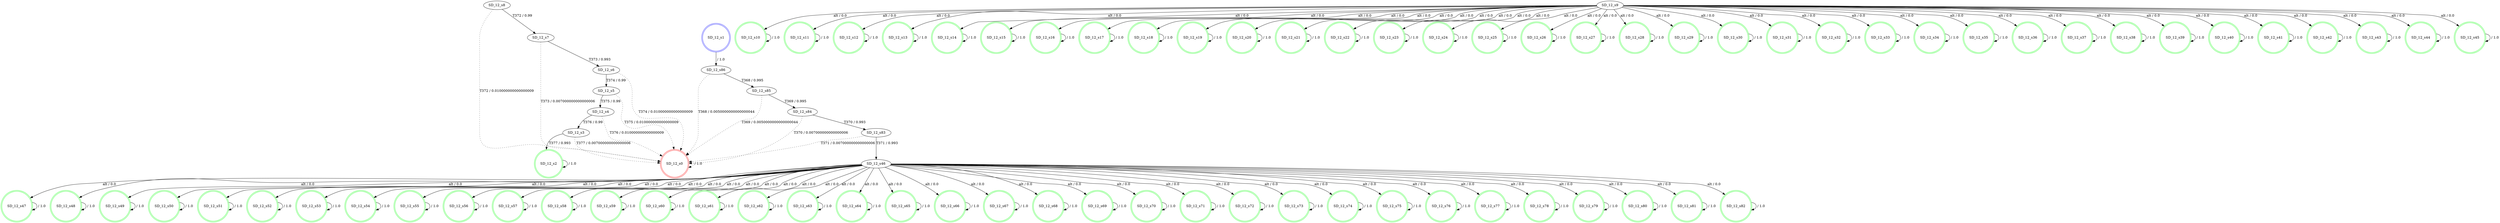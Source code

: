 digraph graphname {
SD_12_s0 [label="SD_12_s0",color=red,shape=doublecircle ];
SD_12_s1 [label="SD_12_s1",color=blue,shape=doublecircle ];
SD_12_s2 [label="SD_12_s2",color=green,shape=doublecircle ];
SD_12_s3 [label="SD_12_s3" ];
SD_12_s4 [label="SD_12_s4" ];
SD_12_s5 [label="SD_12_s5" ];
SD_12_s6 [label="SD_12_s6" ];
SD_12_s7 [label="SD_12_s7" ];
SD_12_s8 [label="SD_12_s8" ];
SD_12_s9 [label="SD_12_s9" ];
SD_12_s10 [label="SD_12_s10",color=green,shape=doublecircle ];
SD_12_s11 [label="SD_12_s11",color=green,shape=doublecircle ];
SD_12_s12 [label="SD_12_s12",color=green,shape=doublecircle ];
SD_12_s13 [label="SD_12_s13",color=green,shape=doublecircle ];
SD_12_s14 [label="SD_12_s14",color=green,shape=doublecircle ];
SD_12_s15 [label="SD_12_s15",color=green,shape=doublecircle ];
SD_12_s16 [label="SD_12_s16",color=green,shape=doublecircle ];
SD_12_s17 [label="SD_12_s17",color=green,shape=doublecircle ];
SD_12_s18 [label="SD_12_s18",color=green,shape=doublecircle ];
SD_12_s19 [label="SD_12_s19",color=green,shape=doublecircle ];
SD_12_s20 [label="SD_12_s20",color=green,shape=doublecircle ];
SD_12_s21 [label="SD_12_s21",color=green,shape=doublecircle ];
SD_12_s22 [label="SD_12_s22",color=green,shape=doublecircle ];
SD_12_s23 [label="SD_12_s23",color=green,shape=doublecircle ];
SD_12_s24 [label="SD_12_s24",color=green,shape=doublecircle ];
SD_12_s25 [label="SD_12_s25",color=green,shape=doublecircle ];
SD_12_s26 [label="SD_12_s26",color=green,shape=doublecircle ];
SD_12_s27 [label="SD_12_s27",color=green,shape=doublecircle ];
SD_12_s28 [label="SD_12_s28",color=green,shape=doublecircle ];
SD_12_s29 [label="SD_12_s29",color=green,shape=doublecircle ];
SD_12_s30 [label="SD_12_s30",color=green,shape=doublecircle ];
SD_12_s31 [label="SD_12_s31",color=green,shape=doublecircle ];
SD_12_s32 [label="SD_12_s32",color=green,shape=doublecircle ];
SD_12_s33 [label="SD_12_s33",color=green,shape=doublecircle ];
SD_12_s34 [label="SD_12_s34",color=green,shape=doublecircle ];
SD_12_s35 [label="SD_12_s35",color=green,shape=doublecircle ];
SD_12_s36 [label="SD_12_s36",color=green,shape=doublecircle ];
SD_12_s37 [label="SD_12_s37",color=green,shape=doublecircle ];
SD_12_s38 [label="SD_12_s38",color=green,shape=doublecircle ];
SD_12_s39 [label="SD_12_s39",color=green,shape=doublecircle ];
SD_12_s40 [label="SD_12_s40",color=green,shape=doublecircle ];
SD_12_s41 [label="SD_12_s41",color=green,shape=doublecircle ];
SD_12_s42 [label="SD_12_s42",color=green,shape=doublecircle ];
SD_12_s43 [label="SD_12_s43",color=green,shape=doublecircle ];
SD_12_s44 [label="SD_12_s44",color=green,shape=doublecircle ];
SD_12_s45 [label="SD_12_s45",color=green,shape=doublecircle ];
SD_12_s46 [label="SD_12_s46" ];
SD_12_s47 [label="SD_12_s47",color=green,shape=doublecircle ];
SD_12_s48 [label="SD_12_s48",color=green,shape=doublecircle ];
SD_12_s49 [label="SD_12_s49",color=green,shape=doublecircle ];
SD_12_s50 [label="SD_12_s50",color=green,shape=doublecircle ];
SD_12_s51 [label="SD_12_s51",color=green,shape=doublecircle ];
SD_12_s52 [label="SD_12_s52",color=green,shape=doublecircle ];
SD_12_s53 [label="SD_12_s53",color=green,shape=doublecircle ];
SD_12_s54 [label="SD_12_s54",color=green,shape=doublecircle ];
SD_12_s55 [label="SD_12_s55",color=green,shape=doublecircle ];
SD_12_s56 [label="SD_12_s56",color=green,shape=doublecircle ];
SD_12_s57 [label="SD_12_s57",color=green,shape=doublecircle ];
SD_12_s58 [label="SD_12_s58",color=green,shape=doublecircle ];
SD_12_s59 [label="SD_12_s59",color=green,shape=doublecircle ];
SD_12_s60 [label="SD_12_s60",color=green,shape=doublecircle ];
SD_12_s61 [label="SD_12_s61",color=green,shape=doublecircle ];
SD_12_s62 [label="SD_12_s62",color=green,shape=doublecircle ];
SD_12_s63 [label="SD_12_s63",color=green,shape=doublecircle ];
SD_12_s64 [label="SD_12_s64",color=green,shape=doublecircle ];
SD_12_s65 [label="SD_12_s65",color=green,shape=doublecircle ];
SD_12_s66 [label="SD_12_s66",color=green,shape=doublecircle ];
SD_12_s67 [label="SD_12_s67",color=green,shape=doublecircle ];
SD_12_s68 [label="SD_12_s68",color=green,shape=doublecircle ];
SD_12_s69 [label="SD_12_s69",color=green,shape=doublecircle ];
SD_12_s70 [label="SD_12_s70",color=green,shape=doublecircle ];
SD_12_s71 [label="SD_12_s71",color=green,shape=doublecircle ];
SD_12_s72 [label="SD_12_s72",color=green,shape=doublecircle ];
SD_12_s73 [label="SD_12_s73",color=green,shape=doublecircle ];
SD_12_s74 [label="SD_12_s74",color=green,shape=doublecircle ];
SD_12_s75 [label="SD_12_s75",color=green,shape=doublecircle ];
SD_12_s76 [label="SD_12_s76",color=green,shape=doublecircle ];
SD_12_s77 [label="SD_12_s77",color=green,shape=doublecircle ];
SD_12_s78 [label="SD_12_s78",color=green,shape=doublecircle ];
SD_12_s79 [label="SD_12_s79",color=green,shape=doublecircle ];
SD_12_s80 [label="SD_12_s80",color=green,shape=doublecircle ];
SD_12_s81 [label="SD_12_s81",color=green,shape=doublecircle ];
SD_12_s82 [label="SD_12_s82",color=green,shape=doublecircle ];
SD_12_s83 [label="SD_12_s83" ];
SD_12_s84 [label="SD_12_s84" ];
SD_12_s85 [label="SD_12_s85" ];
SD_12_s86 [label="SD_12_s86" ];
SD_12_s0 -> SD_12_s0 [label=" / 1.0", style=dotted];
SD_12_s1 -> SD_12_s86 [label=" / 1.0"];
SD_12_s2 -> SD_12_s2 [label=" / 1.0"];
SD_12_s3 -> SD_12_s2 [label="T377 / 0.993"];
SD_12_s3 -> SD_12_s0 [label="T377 / 0.007000000000000006", style=dotted];
SD_12_s4 -> SD_12_s3 [label="T376 / 0.99"];
SD_12_s4 -> SD_12_s0 [label="T376 / 0.010000000000000009", style=dotted];
SD_12_s5 -> SD_12_s4 [label="T375 / 0.99"];
SD_12_s5 -> SD_12_s0 [label="T375 / 0.010000000000000009", style=dotted];
SD_12_s6 -> SD_12_s5 [label="T374 / 0.99"];
SD_12_s6 -> SD_12_s0 [label="T374 / 0.010000000000000009", style=dotted];
SD_12_s7 -> SD_12_s6 [label="T373 / 0.993"];
SD_12_s7 -> SD_12_s0 [label="T373 / 0.007000000000000006", style=dotted];
SD_12_s8 -> SD_12_s7 [label="T372 / 0.99"];
SD_12_s8 -> SD_12_s0 [label="T372 / 0.010000000000000009", style=dotted];
SD_12_s9 -> SD_12_s10 [label="alt / 0.0"];
SD_12_s9 -> SD_12_s11 [label="alt / 0.0"];
SD_12_s9 -> SD_12_s12 [label="alt / 0.0"];
SD_12_s9 -> SD_12_s13 [label="alt / 0.0"];
SD_12_s9 -> SD_12_s14 [label="alt / 0.0"];
SD_12_s9 -> SD_12_s15 [label="alt / 0.0"];
SD_12_s9 -> SD_12_s16 [label="alt / 0.0"];
SD_12_s9 -> SD_12_s17 [label="alt / 0.0"];
SD_12_s9 -> SD_12_s18 [label="alt / 0.0"];
SD_12_s9 -> SD_12_s19 [label="alt / 0.0"];
SD_12_s9 -> SD_12_s20 [label="alt / 0.0"];
SD_12_s9 -> SD_12_s21 [label="alt / 0.0"];
SD_12_s9 -> SD_12_s22 [label="alt / 0.0"];
SD_12_s9 -> SD_12_s23 [label="alt / 0.0"];
SD_12_s9 -> SD_12_s24 [label="alt / 0.0"];
SD_12_s9 -> SD_12_s25 [label="alt / 0.0"];
SD_12_s9 -> SD_12_s26 [label="alt / 0.0"];
SD_12_s9 -> SD_12_s27 [label="alt / 0.0"];
SD_12_s9 -> SD_12_s28 [label="alt / 0.0"];
SD_12_s9 -> SD_12_s29 [label="alt / 0.0"];
SD_12_s9 -> SD_12_s30 [label="alt / 0.0"];
SD_12_s9 -> SD_12_s31 [label="alt / 0.0"];
SD_12_s9 -> SD_12_s32 [label="alt / 0.0"];
SD_12_s9 -> SD_12_s33 [label="alt / 0.0"];
SD_12_s9 -> SD_12_s34 [label="alt / 0.0"];
SD_12_s9 -> SD_12_s35 [label="alt / 0.0"];
SD_12_s9 -> SD_12_s36 [label="alt / 0.0"];
SD_12_s9 -> SD_12_s37 [label="alt / 0.0"];
SD_12_s9 -> SD_12_s38 [label="alt / 0.0"];
SD_12_s9 -> SD_12_s39 [label="alt / 0.0"];
SD_12_s9 -> SD_12_s40 [label="alt / 0.0"];
SD_12_s9 -> SD_12_s41 [label="alt / 0.0"];
SD_12_s9 -> SD_12_s42 [label="alt / 0.0"];
SD_12_s9 -> SD_12_s43 [label="alt / 0.0"];
SD_12_s9 -> SD_12_s44 [label="alt / 0.0"];
SD_12_s9 -> SD_12_s45 [label="alt / 0.0"];
SD_12_s10 -> SD_12_s10 [label=" / 1.0"];
SD_12_s11 -> SD_12_s11 [label=" / 1.0"];
SD_12_s12 -> SD_12_s12 [label=" / 1.0"];
SD_12_s13 -> SD_12_s13 [label=" / 1.0"];
SD_12_s14 -> SD_12_s14 [label=" / 1.0"];
SD_12_s15 -> SD_12_s15 [label=" / 1.0"];
SD_12_s16 -> SD_12_s16 [label=" / 1.0"];
SD_12_s17 -> SD_12_s17 [label=" / 1.0"];
SD_12_s18 -> SD_12_s18 [label=" / 1.0"];
SD_12_s19 -> SD_12_s19 [label=" / 1.0"];
SD_12_s20 -> SD_12_s20 [label=" / 1.0"];
SD_12_s21 -> SD_12_s21 [label=" / 1.0"];
SD_12_s22 -> SD_12_s22 [label=" / 1.0"];
SD_12_s23 -> SD_12_s23 [label=" / 1.0"];
SD_12_s24 -> SD_12_s24 [label=" / 1.0"];
SD_12_s25 -> SD_12_s25 [label=" / 1.0"];
SD_12_s26 -> SD_12_s26 [label=" / 1.0"];
SD_12_s27 -> SD_12_s27 [label=" / 1.0"];
SD_12_s28 -> SD_12_s28 [label=" / 1.0"];
SD_12_s29 -> SD_12_s29 [label=" / 1.0"];
SD_12_s30 -> SD_12_s30 [label=" / 1.0"];
SD_12_s31 -> SD_12_s31 [label=" / 1.0"];
SD_12_s32 -> SD_12_s32 [label=" / 1.0"];
SD_12_s33 -> SD_12_s33 [label=" / 1.0"];
SD_12_s34 -> SD_12_s34 [label=" / 1.0"];
SD_12_s35 -> SD_12_s35 [label=" / 1.0"];
SD_12_s36 -> SD_12_s36 [label=" / 1.0"];
SD_12_s37 -> SD_12_s37 [label=" / 1.0"];
SD_12_s38 -> SD_12_s38 [label=" / 1.0"];
SD_12_s39 -> SD_12_s39 [label=" / 1.0"];
SD_12_s40 -> SD_12_s40 [label=" / 1.0"];
SD_12_s41 -> SD_12_s41 [label=" / 1.0"];
SD_12_s42 -> SD_12_s42 [label=" / 1.0"];
SD_12_s43 -> SD_12_s43 [label=" / 1.0"];
SD_12_s44 -> SD_12_s44 [label=" / 1.0"];
SD_12_s45 -> SD_12_s45 [label=" / 1.0"];
SD_12_s46 -> SD_12_s47 [label="alt / 0.0"];
SD_12_s46 -> SD_12_s48 [label="alt / 0.0"];
SD_12_s46 -> SD_12_s49 [label="alt / 0.0"];
SD_12_s46 -> SD_12_s50 [label="alt / 0.0"];
SD_12_s46 -> SD_12_s51 [label="alt / 0.0"];
SD_12_s46 -> SD_12_s52 [label="alt / 0.0"];
SD_12_s46 -> SD_12_s53 [label="alt / 0.0"];
SD_12_s46 -> SD_12_s54 [label="alt / 0.0"];
SD_12_s46 -> SD_12_s55 [label="alt / 0.0"];
SD_12_s46 -> SD_12_s56 [label="alt / 0.0"];
SD_12_s46 -> SD_12_s57 [label="alt / 0.0"];
SD_12_s46 -> SD_12_s58 [label="alt / 0.0"];
SD_12_s46 -> SD_12_s59 [label="alt / 0.0"];
SD_12_s46 -> SD_12_s60 [label="alt / 0.0"];
SD_12_s46 -> SD_12_s61 [label="alt / 0.0"];
SD_12_s46 -> SD_12_s62 [label="alt / 0.0"];
SD_12_s46 -> SD_12_s63 [label="alt / 0.0"];
SD_12_s46 -> SD_12_s64 [label="alt / 0.0"];
SD_12_s46 -> SD_12_s65 [label="alt / 0.0"];
SD_12_s46 -> SD_12_s66 [label="alt / 0.0"];
SD_12_s46 -> SD_12_s67 [label="alt / 0.0"];
SD_12_s46 -> SD_12_s68 [label="alt / 0.0"];
SD_12_s46 -> SD_12_s69 [label="alt / 0.0"];
SD_12_s46 -> SD_12_s70 [label="alt / 0.0"];
SD_12_s46 -> SD_12_s71 [label="alt / 0.0"];
SD_12_s46 -> SD_12_s72 [label="alt / 0.0"];
SD_12_s46 -> SD_12_s73 [label="alt / 0.0"];
SD_12_s46 -> SD_12_s74 [label="alt / 0.0"];
SD_12_s46 -> SD_12_s75 [label="alt / 0.0"];
SD_12_s46 -> SD_12_s76 [label="alt / 0.0"];
SD_12_s46 -> SD_12_s77 [label="alt / 0.0"];
SD_12_s46 -> SD_12_s78 [label="alt / 0.0"];
SD_12_s46 -> SD_12_s79 [label="alt / 0.0"];
SD_12_s46 -> SD_12_s80 [label="alt / 0.0"];
SD_12_s46 -> SD_12_s81 [label="alt / 0.0"];
SD_12_s46 -> SD_12_s82 [label="alt / 0.0"];
SD_12_s47 -> SD_12_s47 [label=" / 1.0"];
SD_12_s48 -> SD_12_s48 [label=" / 1.0"];
SD_12_s49 -> SD_12_s49 [label=" / 1.0"];
SD_12_s50 -> SD_12_s50 [label=" / 1.0"];
SD_12_s51 -> SD_12_s51 [label=" / 1.0"];
SD_12_s52 -> SD_12_s52 [label=" / 1.0"];
SD_12_s53 -> SD_12_s53 [label=" / 1.0"];
SD_12_s54 -> SD_12_s54 [label=" / 1.0"];
SD_12_s55 -> SD_12_s55 [label=" / 1.0"];
SD_12_s56 -> SD_12_s56 [label=" / 1.0"];
SD_12_s57 -> SD_12_s57 [label=" / 1.0"];
SD_12_s58 -> SD_12_s58 [label=" / 1.0"];
SD_12_s59 -> SD_12_s59 [label=" / 1.0"];
SD_12_s60 -> SD_12_s60 [label=" / 1.0"];
SD_12_s61 -> SD_12_s61 [label=" / 1.0"];
SD_12_s62 -> SD_12_s62 [label=" / 1.0"];
SD_12_s63 -> SD_12_s63 [label=" / 1.0"];
SD_12_s64 -> SD_12_s64 [label=" / 1.0"];
SD_12_s65 -> SD_12_s65 [label=" / 1.0"];
SD_12_s66 -> SD_12_s66 [label=" / 1.0"];
SD_12_s67 -> SD_12_s67 [label=" / 1.0"];
SD_12_s68 -> SD_12_s68 [label=" / 1.0"];
SD_12_s69 -> SD_12_s69 [label=" / 1.0"];
SD_12_s70 -> SD_12_s70 [label=" / 1.0"];
SD_12_s71 -> SD_12_s71 [label=" / 1.0"];
SD_12_s72 -> SD_12_s72 [label=" / 1.0"];
SD_12_s73 -> SD_12_s73 [label=" / 1.0"];
SD_12_s74 -> SD_12_s74 [label=" / 1.0"];
SD_12_s75 -> SD_12_s75 [label=" / 1.0"];
SD_12_s76 -> SD_12_s76 [label=" / 1.0"];
SD_12_s77 -> SD_12_s77 [label=" / 1.0"];
SD_12_s78 -> SD_12_s78 [label=" / 1.0"];
SD_12_s79 -> SD_12_s79 [label=" / 1.0"];
SD_12_s80 -> SD_12_s80 [label=" / 1.0"];
SD_12_s81 -> SD_12_s81 [label=" / 1.0"];
SD_12_s82 -> SD_12_s82 [label=" / 1.0"];
SD_12_s83 -> SD_12_s46 [label="T371 / 0.993"];
SD_12_s83 -> SD_12_s0 [label="T371 / 0.007000000000000006", style=dotted];
SD_12_s84 -> SD_12_s83 [label="T370 / 0.993"];
SD_12_s84 -> SD_12_s0 [label="T370 / 0.007000000000000006", style=dotted];
SD_12_s85 -> SD_12_s84 [label="T369 / 0.995"];
SD_12_s85 -> SD_12_s0 [label="T369 / 0.0050000000000000044", style=dotted];
SD_12_s86 -> SD_12_s85 [label="T368 / 0.995"];
SD_12_s86 -> SD_12_s0 [label="T368 / 0.0050000000000000044", style=dotted];
}